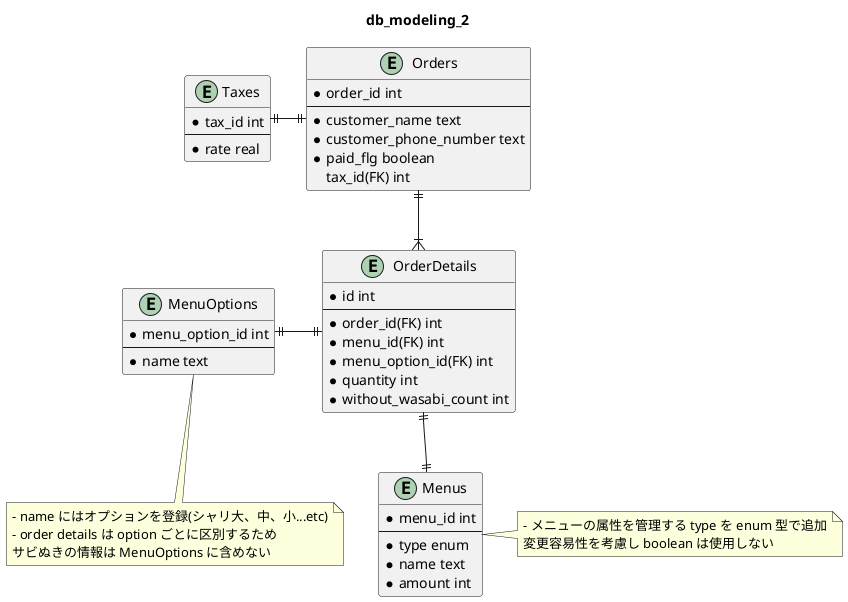 @startuml db_modeling_2 
title 
db_modeling_2
end title

entity Orders {
    * order_id int
    --
    * customer_name text
    * customer_phone_number text
    * paid_flg boolean
    tax_id(FK) int
}
entity OrderDetails{
    * id int
    --
    * order_id(FK) int
    * menu_id(FK) int
    * menu_option_id(FK) int
    * quantity int
    * without_wasabi_count int
}
entity Menus{
    * menu_id int
    --
    * type enum
    * name text
    * amount int
}

entity MenuOptions{
    * menu_option_id int
    --
    * name text
}

entity Taxes{
    * tax_id int 
    --
    * rate real
}

Orders ||--|{ OrderDetails
Taxes ||-|| Orders
MenuOptions ||-|| OrderDetails
OrderDetails ||--|| Menus
note bottom of MenuOptions : - name にはオプションを登録(シャリ大、中、小...etc)\n- order details は option ごとに区別するため\nサビぬきの情報は MenuOptions に含めない 
note right of Menus : - メニューの属性を管理する type を enum 型で追加\n変更容易性を考慮し boolean は使用しない

@enduml